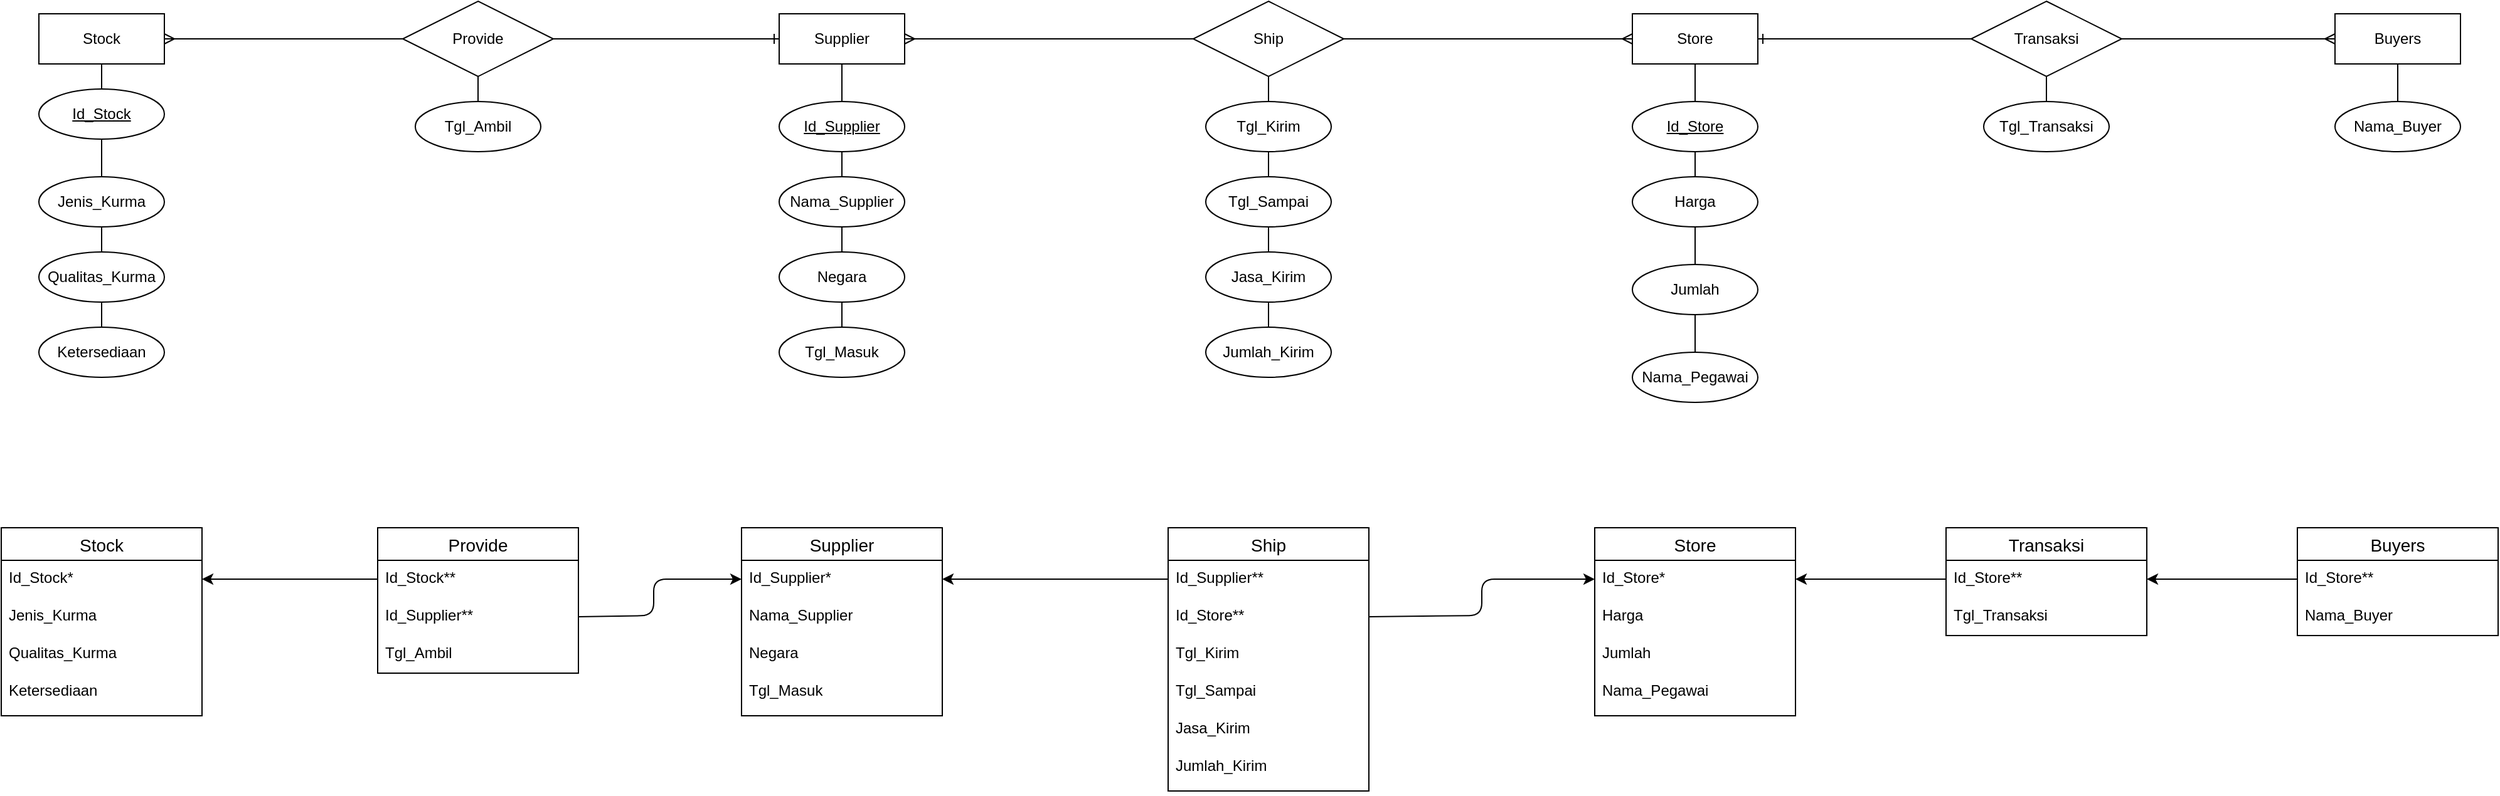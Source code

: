 <mxfile version="14.6.6" type="device"><diagram id="KUfPyJ750ZyNFwixVjuL" name="Page-1"><mxGraphModel dx="2792" dy="872" grid="1" gridSize="10" guides="1" tooltips="1" connect="1" arrows="1" fold="1" page="1" pageScale="1" pageWidth="850" pageHeight="1100" math="0" shadow="0"><root><mxCell id="0"/><mxCell id="1" parent="0"/><mxCell id="P723FpoUituXrHKXoF49-1" value="Supplier" style="whiteSpace=wrap;html=1;align=center;" vertex="1" parent="1"><mxGeometry x="-130" y="140" width="100" height="40" as="geometry"/></mxCell><mxCell id="P723FpoUituXrHKXoF49-2" value="Stock" style="whiteSpace=wrap;html=1;align=center;" vertex="1" parent="1"><mxGeometry x="-720" y="140" width="100" height="40" as="geometry"/></mxCell><mxCell id="P723FpoUituXrHKXoF49-3" value="Store" style="whiteSpace=wrap;html=1;align=center;" vertex="1" parent="1"><mxGeometry x="550" y="140" width="100" height="40" as="geometry"/></mxCell><mxCell id="P723FpoUituXrHKXoF49-4" value="Id_Supplier" style="ellipse;whiteSpace=wrap;html=1;align=center;fontStyle=4;" vertex="1" parent="1"><mxGeometry x="-130" y="210" width="100" height="40" as="geometry"/></mxCell><mxCell id="P723FpoUituXrHKXoF49-5" value="Id_Store" style="ellipse;whiteSpace=wrap;html=1;align=center;fontStyle=4;" vertex="1" parent="1"><mxGeometry x="550" y="210" width="100" height="40" as="geometry"/></mxCell><mxCell id="P723FpoUituXrHKXoF49-6" value="Id_Stock" style="ellipse;whiteSpace=wrap;html=1;align=center;fontStyle=4;" vertex="1" parent="1"><mxGeometry x="-720" y="200" width="100" height="40" as="geometry"/></mxCell><mxCell id="P723FpoUituXrHKXoF49-7" value="Ship" style="shape=rhombus;perimeter=rhombusPerimeter;whiteSpace=wrap;html=1;align=center;" vertex="1" parent="1"><mxGeometry x="200" y="130" width="120" height="60" as="geometry"/></mxCell><mxCell id="P723FpoUituXrHKXoF49-8" value="Nama_Supplier" style="ellipse;whiteSpace=wrap;html=1;align=center;" vertex="1" parent="1"><mxGeometry x="-130" y="270" width="100" height="40" as="geometry"/></mxCell><mxCell id="P723FpoUituXrHKXoF49-9" value="Negara" style="ellipse;whiteSpace=wrap;html=1;align=center;" vertex="1" parent="1"><mxGeometry x="-130" y="330" width="100" height="40" as="geometry"/></mxCell><mxCell id="P723FpoUituXrHKXoF49-10" value="Tgl_Masuk" style="ellipse;whiteSpace=wrap;html=1;align=center;" vertex="1" parent="1"><mxGeometry x="-130" y="390" width="100" height="40" as="geometry"/></mxCell><mxCell id="P723FpoUituXrHKXoF49-11" value="Jenis_Kurma" style="ellipse;whiteSpace=wrap;html=1;align=center;" vertex="1" parent="1"><mxGeometry x="-720" y="270" width="100" height="40" as="geometry"/></mxCell><mxCell id="P723FpoUituXrHKXoF49-12" value="Tgl_Kirim" style="ellipse;whiteSpace=wrap;html=1;align=center;" vertex="1" parent="1"><mxGeometry x="210" y="210" width="100" height="40" as="geometry"/></mxCell><mxCell id="P723FpoUituXrHKXoF49-15" value="Tgl_Sampai" style="ellipse;whiteSpace=wrap;html=1;align=center;" vertex="1" parent="1"><mxGeometry x="210" y="270" width="100" height="40" as="geometry"/></mxCell><mxCell id="P723FpoUituXrHKXoF49-16" value="Jasa_Kirim" style="ellipse;whiteSpace=wrap;html=1;align=center;" vertex="1" parent="1"><mxGeometry x="210" y="330" width="100" height="40" as="geometry"/></mxCell><mxCell id="P723FpoUituXrHKXoF49-17" value="Jumlah_Kirim" style="ellipse;whiteSpace=wrap;html=1;align=center;" vertex="1" parent="1"><mxGeometry x="210" y="390" width="100" height="40" as="geometry"/></mxCell><mxCell id="P723FpoUituXrHKXoF49-18" value="Qualitas_Kurma" style="ellipse;whiteSpace=wrap;html=1;align=center;" vertex="1" parent="1"><mxGeometry x="-720" y="330" width="100" height="40" as="geometry"/></mxCell><mxCell id="P723FpoUituXrHKXoF49-19" value="Ketersediaan" style="ellipse;whiteSpace=wrap;html=1;align=center;" vertex="1" parent="1"><mxGeometry x="-720" y="390" width="100" height="40" as="geometry"/></mxCell><mxCell id="P723FpoUituXrHKXoF49-21" value="Harga" style="ellipse;whiteSpace=wrap;html=1;align=center;" vertex="1" parent="1"><mxGeometry x="550" y="270" width="100" height="40" as="geometry"/></mxCell><mxCell id="P723FpoUituXrHKXoF49-22" value="Jumlah" style="ellipse;whiteSpace=wrap;html=1;align=center;" vertex="1" parent="1"><mxGeometry x="550" y="340" width="100" height="40" as="geometry"/></mxCell><mxCell id="P723FpoUituXrHKXoF49-25" value="Nama_Pegawai" style="ellipse;whiteSpace=wrap;html=1;align=center;" vertex="1" parent="1"><mxGeometry x="550" y="410" width="100" height="40" as="geometry"/></mxCell><mxCell id="P723FpoUituXrHKXoF49-26" value="Buyers" style="whiteSpace=wrap;html=1;align=center;" vertex="1" parent="1"><mxGeometry x="1110" y="140" width="100" height="40" as="geometry"/></mxCell><mxCell id="P723FpoUituXrHKXoF49-29" value="" style="endArrow=none;html=1;rounded=0;exitX=0.5;exitY=0;exitDx=0;exitDy=0;entryX=0.5;entryY=1;entryDx=0;entryDy=0;" edge="1" parent="1" source="P723FpoUituXrHKXoF49-4" target="P723FpoUituXrHKXoF49-1"><mxGeometry relative="1" as="geometry"><mxPoint x="150" y="260" as="sourcePoint"/><mxPoint x="310" y="260" as="targetPoint"/></mxGeometry></mxCell><mxCell id="P723FpoUituXrHKXoF49-31" value="" style="endArrow=none;html=1;rounded=0;exitX=0.5;exitY=1;exitDx=0;exitDy=0;entryX=0.5;entryY=0;entryDx=0;entryDy=0;" edge="1" parent="1" source="P723FpoUituXrHKXoF49-4" target="P723FpoUituXrHKXoF49-8"><mxGeometry relative="1" as="geometry"><mxPoint x="150" y="260" as="sourcePoint"/><mxPoint x="310" y="260" as="targetPoint"/></mxGeometry></mxCell><mxCell id="P723FpoUituXrHKXoF49-32" value="" style="endArrow=none;html=1;rounded=0;exitX=0.5;exitY=1;exitDx=0;exitDy=0;entryX=0.5;entryY=0;entryDx=0;entryDy=0;" edge="1" parent="1" source="P723FpoUituXrHKXoF49-8" target="P723FpoUituXrHKXoF49-9"><mxGeometry relative="1" as="geometry"><mxPoint x="-70" y="260" as="sourcePoint"/><mxPoint x="-70" y="280" as="targetPoint"/></mxGeometry></mxCell><mxCell id="P723FpoUituXrHKXoF49-33" value="" style="endArrow=none;html=1;rounded=0;exitX=0.5;exitY=1;exitDx=0;exitDy=0;entryX=0.5;entryY=0;entryDx=0;entryDy=0;" edge="1" parent="1" source="P723FpoUituXrHKXoF49-9" target="P723FpoUituXrHKXoF49-10"><mxGeometry relative="1" as="geometry"><mxPoint x="150" y="330" as="sourcePoint"/><mxPoint x="310" y="330" as="targetPoint"/></mxGeometry></mxCell><mxCell id="P723FpoUituXrHKXoF49-34" value="" style="endArrow=none;html=1;rounded=0;exitX=0.5;exitY=1;exitDx=0;exitDy=0;entryX=0.5;entryY=0;entryDx=0;entryDy=0;" edge="1" parent="1" source="P723FpoUituXrHKXoF49-7" target="P723FpoUituXrHKXoF49-12"><mxGeometry relative="1" as="geometry"><mxPoint x="410" y="200" as="sourcePoint"/><mxPoint x="570" y="200" as="targetPoint"/></mxGeometry></mxCell><mxCell id="P723FpoUituXrHKXoF49-35" value="" style="endArrow=none;html=1;rounded=0;entryX=0.5;entryY=0;entryDx=0;entryDy=0;" edge="1" parent="1" target="P723FpoUituXrHKXoF49-15"><mxGeometry relative="1" as="geometry"><mxPoint x="260" y="250" as="sourcePoint"/><mxPoint x="270.0" y="220" as="targetPoint"/></mxGeometry></mxCell><mxCell id="P723FpoUituXrHKXoF49-36" value="" style="endArrow=none;html=1;rounded=0;exitX=0.5;exitY=1;exitDx=0;exitDy=0;entryX=0.5;entryY=0;entryDx=0;entryDy=0;" edge="1" parent="1" source="P723FpoUituXrHKXoF49-15" target="P723FpoUituXrHKXoF49-16"><mxGeometry relative="1" as="geometry"><mxPoint x="280.0" y="210" as="sourcePoint"/><mxPoint x="280.0" y="230" as="targetPoint"/></mxGeometry></mxCell><mxCell id="P723FpoUituXrHKXoF49-37" value="" style="endArrow=none;html=1;rounded=0;exitX=0.5;exitY=1;exitDx=0;exitDy=0;entryX=0.5;entryY=0;entryDx=0;entryDy=0;" edge="1" parent="1" source="P723FpoUituXrHKXoF49-2" target="P723FpoUituXrHKXoF49-6"><mxGeometry relative="1" as="geometry"><mxPoint x="-620" y="200" as="sourcePoint"/><mxPoint x="-460" y="200" as="targetPoint"/></mxGeometry></mxCell><mxCell id="P723FpoUituXrHKXoF49-38" value="" style="endArrow=none;html=1;rounded=0;exitX=0.5;exitY=1;exitDx=0;exitDy=0;entryX=0.5;entryY=0;entryDx=0;entryDy=0;" edge="1" parent="1" source="P723FpoUituXrHKXoF49-6" target="P723FpoUituXrHKXoF49-11"><mxGeometry relative="1" as="geometry"><mxPoint x="-660" y="190" as="sourcePoint"/><mxPoint x="-660" y="210" as="targetPoint"/></mxGeometry></mxCell><mxCell id="P723FpoUituXrHKXoF49-39" value="" style="endArrow=none;html=1;rounded=0;exitX=0.5;exitY=1;exitDx=0;exitDy=0;entryX=0.5;entryY=0;entryDx=0;entryDy=0;" edge="1" parent="1" source="P723FpoUituXrHKXoF49-11" target="P723FpoUituXrHKXoF49-18"><mxGeometry relative="1" as="geometry"><mxPoint x="-660" y="250" as="sourcePoint"/><mxPoint x="-660" y="280" as="targetPoint"/></mxGeometry></mxCell><mxCell id="P723FpoUituXrHKXoF49-40" value="" style="endArrow=none;html=1;rounded=0;entryX=0.5;entryY=0;entryDx=0;entryDy=0;" edge="1" parent="1" target="P723FpoUituXrHKXoF49-19"><mxGeometry relative="1" as="geometry"><mxPoint x="-670" y="370" as="sourcePoint"/><mxPoint x="-650" y="290" as="targetPoint"/></mxGeometry></mxCell><mxCell id="P723FpoUituXrHKXoF49-41" value="" style="endArrow=none;html=1;rounded=0;exitX=0.5;exitY=1;exitDx=0;exitDy=0;entryX=0.5;entryY=0;entryDx=0;entryDy=0;" edge="1" parent="1" source="P723FpoUituXrHKXoF49-3" target="P723FpoUituXrHKXoF49-5"><mxGeometry relative="1" as="geometry"><mxPoint x="670" y="260" as="sourcePoint"/><mxPoint x="830" y="260" as="targetPoint"/></mxGeometry></mxCell><mxCell id="P723FpoUituXrHKXoF49-42" value="" style="endArrow=none;html=1;rounded=0;entryX=0.5;entryY=0;entryDx=0;entryDy=0;" edge="1" parent="1" target="P723FpoUituXrHKXoF49-21"><mxGeometry relative="1" as="geometry"><mxPoint x="600" y="250" as="sourcePoint"/><mxPoint x="610" y="220" as="targetPoint"/></mxGeometry></mxCell><mxCell id="P723FpoUituXrHKXoF49-43" value="" style="endArrow=none;html=1;rounded=0;exitX=0.5;exitY=1;exitDx=0;exitDy=0;entryX=0.5;entryY=0;entryDx=0;entryDy=0;" edge="1" parent="1" source="P723FpoUituXrHKXoF49-21" target="P723FpoUituXrHKXoF49-22"><mxGeometry relative="1" as="geometry"><mxPoint x="620" y="200" as="sourcePoint"/><mxPoint x="620" y="230" as="targetPoint"/></mxGeometry></mxCell><mxCell id="P723FpoUituXrHKXoF49-45" value="" style="endArrow=none;html=1;rounded=0;entryX=0.5;entryY=0;entryDx=0;entryDy=0;exitX=0.5;exitY=1;exitDx=0;exitDy=0;" edge="1" parent="1" source="P723FpoUituXrHKXoF49-22" target="P723FpoUituXrHKXoF49-25"><mxGeometry relative="1" as="geometry"><mxPoint x="510" y="220" as="sourcePoint"/><mxPoint x="510" y="250" as="targetPoint"/></mxGeometry></mxCell><mxCell id="P723FpoUituXrHKXoF49-46" value="" style="endArrow=none;html=1;rounded=0;exitX=0.5;exitY=0;exitDx=0;exitDy=0;entryX=0.5;entryY=1;entryDx=0;entryDy=0;" edge="1" parent="1" source="P723FpoUituXrHKXoF49-47" target="P723FpoUituXrHKXoF49-26"><mxGeometry relative="1" as="geometry"><mxPoint x="1160.0" y="200.0" as="sourcePoint"/><mxPoint x="1290" y="170" as="targetPoint"/></mxGeometry></mxCell><mxCell id="P723FpoUituXrHKXoF49-47" value="Nama_Buyer" style="ellipse;whiteSpace=wrap;html=1;align=center;" vertex="1" parent="1"><mxGeometry x="1110" y="210" width="100" height="40" as="geometry"/></mxCell><mxCell id="P723FpoUituXrHKXoF49-51" value="" style="endArrow=none;html=1;rounded=0;exitX=0.5;exitY=0;exitDx=0;exitDy=0;entryX=0.5;entryY=1;entryDx=0;entryDy=0;" edge="1" parent="1" source="P723FpoUituXrHKXoF49-17" target="P723FpoUituXrHKXoF49-16"><mxGeometry relative="1" as="geometry"><mxPoint x="240" y="300" as="sourcePoint"/><mxPoint x="400" y="300" as="targetPoint"/></mxGeometry></mxCell><mxCell id="P723FpoUituXrHKXoF49-52" value="Provide" style="shape=rhombus;perimeter=rhombusPerimeter;whiteSpace=wrap;html=1;align=center;" vertex="1" parent="1"><mxGeometry x="-430" y="130" width="120" height="60" as="geometry"/></mxCell><mxCell id="P723FpoUituXrHKXoF49-53" value="Tgl_Ambil" style="ellipse;whiteSpace=wrap;html=1;align=center;" vertex="1" parent="1"><mxGeometry x="-420" y="210" width="100" height="40" as="geometry"/></mxCell><mxCell id="P723FpoUituXrHKXoF49-54" value="" style="endArrow=none;html=1;rounded=0;exitX=0.5;exitY=1;exitDx=0;exitDy=0;entryX=0.5;entryY=0;entryDx=0;entryDy=0;" edge="1" parent="1" source="P723FpoUituXrHKXoF49-52" target="P723FpoUituXrHKXoF49-53"><mxGeometry relative="1" as="geometry"><mxPoint x="-220" y="250" as="sourcePoint"/><mxPoint x="-60" y="250" as="targetPoint"/></mxGeometry></mxCell><mxCell id="P723FpoUituXrHKXoF49-55" value="" style="fontSize=12;html=1;endArrow=ERone;endFill=1;entryX=0;entryY=0.5;entryDx=0;entryDy=0;exitX=1;exitY=0.5;exitDx=0;exitDy=0;" edge="1" parent="1" source="P723FpoUituXrHKXoF49-52" target="P723FpoUituXrHKXoF49-1"><mxGeometry width="100" height="100" relative="1" as="geometry"><mxPoint x="-190" y="300" as="sourcePoint"/><mxPoint x="-90" y="200" as="targetPoint"/></mxGeometry></mxCell><mxCell id="P723FpoUituXrHKXoF49-57" value="" style="fontSize=12;html=1;endArrow=ERmany;entryX=0;entryY=0.5;entryDx=0;entryDy=0;exitX=1;exitY=0.5;exitDx=0;exitDy=0;" edge="1" parent="1" source="P723FpoUituXrHKXoF49-7" target="P723FpoUituXrHKXoF49-3"><mxGeometry width="100" height="100" relative="1" as="geometry"><mxPoint x="220" y="330" as="sourcePoint"/><mxPoint x="320" y="230" as="targetPoint"/></mxGeometry></mxCell><mxCell id="P723FpoUituXrHKXoF49-58" value="" style="fontSize=12;html=1;endArrow=ERmany;entryX=1;entryY=0.5;entryDx=0;entryDy=0;exitX=0;exitY=0.5;exitDx=0;exitDy=0;" edge="1" parent="1" source="P723FpoUituXrHKXoF49-7" target="P723FpoUituXrHKXoF49-1"><mxGeometry width="100" height="100" relative="1" as="geometry"><mxPoint x="220" y="330" as="sourcePoint"/><mxPoint x="320" y="230" as="targetPoint"/></mxGeometry></mxCell><mxCell id="P723FpoUituXrHKXoF49-60" style="edgeStyle=none;rounded=0;orthogonalLoop=1;jettySize=auto;html=1;entryX=0;entryY=0.5;entryDx=0;entryDy=0;" edge="1" parent="1" source="P723FpoUituXrHKXoF49-52" target="P723FpoUituXrHKXoF49-52"><mxGeometry relative="1" as="geometry"/></mxCell><mxCell id="P723FpoUituXrHKXoF49-61" value="" style="fontSize=12;html=1;endArrow=ERmany;exitX=0;exitY=0.5;exitDx=0;exitDy=0;" edge="1" parent="1" source="P723FpoUituXrHKXoF49-52" target="P723FpoUituXrHKXoF49-2"><mxGeometry width="100" height="100" relative="1" as="geometry"><mxPoint x="-350" y="290" as="sourcePoint"/><mxPoint x="-570" y="160" as="targetPoint"/></mxGeometry></mxCell><mxCell id="P723FpoUituXrHKXoF49-65" value="Transaksi" style="shape=rhombus;perimeter=rhombusPerimeter;whiteSpace=wrap;html=1;align=center;" vertex="1" parent="1"><mxGeometry x="820" y="130" width="120" height="60" as="geometry"/></mxCell><mxCell id="P723FpoUituXrHKXoF49-66" value="Tgl_Transaksi" style="ellipse;whiteSpace=wrap;html=1;align=center;" vertex="1" parent="1"><mxGeometry x="830" y="210" width="100" height="40" as="geometry"/></mxCell><mxCell id="P723FpoUituXrHKXoF49-67" value="" style="endArrow=none;html=1;rounded=0;entryX=0.5;entryY=0;entryDx=0;entryDy=0;exitX=0.5;exitY=1;exitDx=0;exitDy=0;" edge="1" parent="1" source="P723FpoUituXrHKXoF49-65" target="P723FpoUituXrHKXoF49-66"><mxGeometry relative="1" as="geometry"><mxPoint x="720" y="220" as="sourcePoint"/><mxPoint x="880" y="220" as="targetPoint"/></mxGeometry></mxCell><mxCell id="P723FpoUituXrHKXoF49-68" value="" style="fontSize=12;html=1;endArrow=ERmany;entryX=0;entryY=0.5;entryDx=0;entryDy=0;" edge="1" parent="1" source="P723FpoUituXrHKXoF49-65" target="P723FpoUituXrHKXoF49-26"><mxGeometry width="100" height="100" relative="1" as="geometry"><mxPoint x="800" y="270" as="sourcePoint"/><mxPoint x="900" y="170" as="targetPoint"/></mxGeometry></mxCell><mxCell id="P723FpoUituXrHKXoF49-69" value="" style="fontSize=12;html=1;endArrow=ERone;endFill=1;entryX=1;entryY=0.5;entryDx=0;entryDy=0;" edge="1" parent="1" source="P723FpoUituXrHKXoF49-65" target="P723FpoUituXrHKXoF49-3"><mxGeometry width="100" height="100" relative="1" as="geometry"><mxPoint x="800" y="270" as="sourcePoint"/><mxPoint x="900" y="170" as="targetPoint"/></mxGeometry></mxCell><mxCell id="P723FpoUituXrHKXoF49-72" value="Stock" style="swimlane;fontStyle=0;childLayout=stackLayout;horizontal=1;startSize=26;horizontalStack=0;resizeParent=1;resizeParentMax=0;resizeLast=0;collapsible=1;marginBottom=0;align=center;fontSize=14;" vertex="1" parent="1"><mxGeometry x="-750" y="550" width="160" height="150" as="geometry"/></mxCell><mxCell id="P723FpoUituXrHKXoF49-73" value="Id_Stock*" style="text;strokeColor=none;fillColor=none;spacingLeft=4;spacingRight=4;overflow=hidden;rotatable=0;points=[[0,0.5],[1,0.5]];portConstraint=eastwest;fontSize=12;" vertex="1" parent="P723FpoUituXrHKXoF49-72"><mxGeometry y="26" width="160" height="30" as="geometry"/></mxCell><mxCell id="P723FpoUituXrHKXoF49-74" value="Jenis_Kurma" style="text;strokeColor=none;fillColor=none;spacingLeft=4;spacingRight=4;overflow=hidden;rotatable=0;points=[[0,0.5],[1,0.5]];portConstraint=eastwest;fontSize=12;" vertex="1" parent="P723FpoUituXrHKXoF49-72"><mxGeometry y="56" width="160" height="30" as="geometry"/></mxCell><mxCell id="P723FpoUituXrHKXoF49-75" value="Qualitas_Kurma" style="text;strokeColor=none;fillColor=none;spacingLeft=4;spacingRight=4;overflow=hidden;rotatable=0;points=[[0,0.5],[1,0.5]];portConstraint=eastwest;fontSize=12;" vertex="1" parent="P723FpoUituXrHKXoF49-72"><mxGeometry y="86" width="160" height="64" as="geometry"/></mxCell><mxCell id="P723FpoUituXrHKXoF49-76" value="Ketersediaan" style="text;strokeColor=none;fillColor=none;spacingLeft=4;spacingRight=4;overflow=hidden;rotatable=0;points=[[0,0.5],[1,0.5]];portConstraint=eastwest;fontSize=12;" vertex="1" parent="1"><mxGeometry x="-750" y="666" width="160" height="30" as="geometry"/></mxCell><mxCell id="P723FpoUituXrHKXoF49-79" value="Provide" style="swimlane;fontStyle=0;childLayout=stackLayout;horizontal=1;startSize=26;horizontalStack=0;resizeParent=1;resizeParentMax=0;resizeLast=0;collapsible=1;marginBottom=0;align=center;fontSize=14;" vertex="1" parent="1"><mxGeometry x="-450" y="550" width="160" height="116" as="geometry"/></mxCell><mxCell id="P723FpoUituXrHKXoF49-80" value="Id_Stock**" style="text;strokeColor=none;fillColor=none;spacingLeft=4;spacingRight=4;overflow=hidden;rotatable=0;points=[[0,0.5],[1,0.5]];portConstraint=eastwest;fontSize=12;" vertex="1" parent="P723FpoUituXrHKXoF49-79"><mxGeometry y="26" width="160" height="30" as="geometry"/></mxCell><mxCell id="P723FpoUituXrHKXoF49-81" value="Id_Supplier**" style="text;strokeColor=none;fillColor=none;spacingLeft=4;spacingRight=4;overflow=hidden;rotatable=0;points=[[0,0.5],[1,0.5]];portConstraint=eastwest;fontSize=12;" vertex="1" parent="P723FpoUituXrHKXoF49-79"><mxGeometry y="56" width="160" height="30" as="geometry"/></mxCell><mxCell id="P723FpoUituXrHKXoF49-82" value="Tgl_Ambil" style="text;strokeColor=none;fillColor=none;spacingLeft=4;spacingRight=4;overflow=hidden;rotatable=0;points=[[0,0.5],[1,0.5]];portConstraint=eastwest;fontSize=12;" vertex="1" parent="P723FpoUituXrHKXoF49-79"><mxGeometry y="86" width="160" height="30" as="geometry"/></mxCell><mxCell id="P723FpoUituXrHKXoF49-83" value="" style="endArrow=classic;html=1;entryX=1;entryY=0.5;entryDx=0;entryDy=0;exitX=0;exitY=0.5;exitDx=0;exitDy=0;" edge="1" parent="1" source="P723FpoUituXrHKXoF49-80" target="P723FpoUituXrHKXoF49-73"><mxGeometry width="50" height="50" relative="1" as="geometry"><mxPoint x="-350" y="640" as="sourcePoint"/><mxPoint x="-300" y="590" as="targetPoint"/></mxGeometry></mxCell><mxCell id="P723FpoUituXrHKXoF49-84" value="Supplier" style="swimlane;fontStyle=0;childLayout=stackLayout;horizontal=1;startSize=26;horizontalStack=0;resizeParent=1;resizeParentMax=0;resizeLast=0;collapsible=1;marginBottom=0;align=center;fontSize=14;" vertex="1" parent="1"><mxGeometry x="-160" y="550" width="160" height="150" as="geometry"/></mxCell><mxCell id="P723FpoUituXrHKXoF49-85" value="Id_Supplier*" style="text;strokeColor=none;fillColor=none;spacingLeft=4;spacingRight=4;overflow=hidden;rotatable=0;points=[[0,0.5],[1,0.5]];portConstraint=eastwest;fontSize=12;" vertex="1" parent="P723FpoUituXrHKXoF49-84"><mxGeometry y="26" width="160" height="30" as="geometry"/></mxCell><mxCell id="P723FpoUituXrHKXoF49-86" value="Nama_Supplier" style="text;strokeColor=none;fillColor=none;spacingLeft=4;spacingRight=4;overflow=hidden;rotatable=0;points=[[0,0.5],[1,0.5]];portConstraint=eastwest;fontSize=12;" vertex="1" parent="P723FpoUituXrHKXoF49-84"><mxGeometry y="56" width="160" height="30" as="geometry"/></mxCell><mxCell id="P723FpoUituXrHKXoF49-87" value="Negara" style="text;strokeColor=none;fillColor=none;spacingLeft=4;spacingRight=4;overflow=hidden;rotatable=0;points=[[0,0.5],[1,0.5]];portConstraint=eastwest;fontSize=12;" vertex="1" parent="P723FpoUituXrHKXoF49-84"><mxGeometry y="86" width="160" height="64" as="geometry"/></mxCell><mxCell id="P723FpoUituXrHKXoF49-88" value="Tgl_Masuk" style="text;strokeColor=none;fillColor=none;spacingLeft=4;spacingRight=4;overflow=hidden;rotatable=0;points=[[0,0.5],[1,0.5]];portConstraint=eastwest;fontSize=12;" vertex="1" parent="1"><mxGeometry x="-160" y="666" width="160" height="30" as="geometry"/></mxCell><mxCell id="P723FpoUituXrHKXoF49-89" value="" style="endArrow=classic;html=1;exitX=1;exitY=0.5;exitDx=0;exitDy=0;entryX=0;entryY=0.5;entryDx=0;entryDy=0;" edge="1" parent="1" source="P723FpoUituXrHKXoF49-81" target="P723FpoUituXrHKXoF49-85"><mxGeometry width="50" height="50" relative="1" as="geometry"><mxPoint x="30" y="660" as="sourcePoint"/><mxPoint x="80" y="610" as="targetPoint"/><Array as="points"><mxPoint x="-230" y="620"/><mxPoint x="-230" y="591"/></Array></mxGeometry></mxCell><mxCell id="P723FpoUituXrHKXoF49-90" value="Ship" style="swimlane;fontStyle=0;childLayout=stackLayout;horizontal=1;startSize=26;horizontalStack=0;resizeParent=1;resizeParentMax=0;resizeLast=0;collapsible=1;marginBottom=0;align=center;fontSize=14;" vertex="1" parent="1"><mxGeometry x="180" y="550" width="160" height="210" as="geometry"/></mxCell><mxCell id="P723FpoUituXrHKXoF49-91" value="Id_Supplier**" style="text;strokeColor=none;fillColor=none;spacingLeft=4;spacingRight=4;overflow=hidden;rotatable=0;points=[[0,0.5],[1,0.5]];portConstraint=eastwest;fontSize=12;" vertex="1" parent="P723FpoUituXrHKXoF49-90"><mxGeometry y="26" width="160" height="30" as="geometry"/></mxCell><mxCell id="P723FpoUituXrHKXoF49-92" value="Id_Store**" style="text;strokeColor=none;fillColor=none;spacingLeft=4;spacingRight=4;overflow=hidden;rotatable=0;points=[[0,0.5],[1,0.5]];portConstraint=eastwest;fontSize=12;" vertex="1" parent="P723FpoUituXrHKXoF49-90"><mxGeometry y="56" width="160" height="30" as="geometry"/></mxCell><mxCell id="P723FpoUituXrHKXoF49-93" value="Tgl_Kirim" style="text;strokeColor=none;fillColor=none;spacingLeft=4;spacingRight=4;overflow=hidden;rotatable=0;points=[[0,0.5],[1,0.5]];portConstraint=eastwest;fontSize=12;" vertex="1" parent="P723FpoUituXrHKXoF49-90"><mxGeometry y="86" width="160" height="124" as="geometry"/></mxCell><mxCell id="P723FpoUituXrHKXoF49-94" value="Tgl_Sampai" style="text;strokeColor=none;fillColor=none;spacingLeft=4;spacingRight=4;overflow=hidden;rotatable=0;points=[[0,0.5],[1,0.5]];portConstraint=eastwest;fontSize=12;" vertex="1" parent="1"><mxGeometry x="180" y="666" width="160" height="30" as="geometry"/></mxCell><mxCell id="P723FpoUituXrHKXoF49-95" value="Jasa_Kirim" style="text;strokeColor=none;fillColor=none;spacingLeft=4;spacingRight=4;overflow=hidden;rotatable=0;points=[[0,0.5],[1,0.5]];portConstraint=eastwest;fontSize=12;" vertex="1" parent="1"><mxGeometry x="180" y="696" width="160" height="30" as="geometry"/></mxCell><mxCell id="P723FpoUituXrHKXoF49-96" value="Jumlah_Kirim" style="text;strokeColor=none;fillColor=none;spacingLeft=4;spacingRight=4;overflow=hidden;rotatable=0;points=[[0,0.5],[1,0.5]];portConstraint=eastwest;fontSize=12;" vertex="1" parent="1"><mxGeometry x="180" y="726" width="160" height="30" as="geometry"/></mxCell><mxCell id="P723FpoUituXrHKXoF49-97" value="" style="endArrow=classic;html=1;entryX=1;entryY=0.5;entryDx=0;entryDy=0;exitX=0;exitY=0.5;exitDx=0;exitDy=0;" edge="1" parent="1" source="P723FpoUituXrHKXoF49-91" target="P723FpoUituXrHKXoF49-85"><mxGeometry width="50" height="50" relative="1" as="geometry"><mxPoint x="380" y="520" as="sourcePoint"/><mxPoint x="430" y="470" as="targetPoint"/></mxGeometry></mxCell><mxCell id="P723FpoUituXrHKXoF49-98" value="Store" style="swimlane;fontStyle=0;childLayout=stackLayout;horizontal=1;startSize=26;horizontalStack=0;resizeParent=1;resizeParentMax=0;resizeLast=0;collapsible=1;marginBottom=0;align=center;fontSize=14;" vertex="1" parent="1"><mxGeometry x="520" y="550" width="160" height="150" as="geometry"/></mxCell><mxCell id="P723FpoUituXrHKXoF49-99" value="Id_Store*" style="text;strokeColor=none;fillColor=none;spacingLeft=4;spacingRight=4;overflow=hidden;rotatable=0;points=[[0,0.5],[1,0.5]];portConstraint=eastwest;fontSize=12;" vertex="1" parent="P723FpoUituXrHKXoF49-98"><mxGeometry y="26" width="160" height="30" as="geometry"/></mxCell><mxCell id="P723FpoUituXrHKXoF49-100" value="Harga" style="text;strokeColor=none;fillColor=none;spacingLeft=4;spacingRight=4;overflow=hidden;rotatable=0;points=[[0,0.5],[1,0.5]];portConstraint=eastwest;fontSize=12;" vertex="1" parent="P723FpoUituXrHKXoF49-98"><mxGeometry y="56" width="160" height="30" as="geometry"/></mxCell><mxCell id="P723FpoUituXrHKXoF49-101" value="Jumlah" style="text;strokeColor=none;fillColor=none;spacingLeft=4;spacingRight=4;overflow=hidden;rotatable=0;points=[[0,0.5],[1,0.5]];portConstraint=eastwest;fontSize=12;" vertex="1" parent="P723FpoUituXrHKXoF49-98"><mxGeometry y="86" width="160" height="64" as="geometry"/></mxCell><mxCell id="P723FpoUituXrHKXoF49-102" value="Nama_Pegawai" style="text;strokeColor=none;fillColor=none;spacingLeft=4;spacingRight=4;overflow=hidden;rotatable=0;points=[[0,0.5],[1,0.5]];portConstraint=eastwest;fontSize=12;" vertex="1" parent="1"><mxGeometry x="520" y="666" width="160" height="30" as="geometry"/></mxCell><mxCell id="P723FpoUituXrHKXoF49-103" value="" style="endArrow=classic;html=1;exitX=1;exitY=0.5;exitDx=0;exitDy=0;entryX=0;entryY=0.5;entryDx=0;entryDy=0;" edge="1" parent="1" source="P723FpoUituXrHKXoF49-92" target="P723FpoUituXrHKXoF49-99"><mxGeometry width="50" height="50" relative="1" as="geometry"><mxPoint x="580" y="520" as="sourcePoint"/><mxPoint x="630" y="470" as="targetPoint"/><Array as="points"><mxPoint x="430" y="620"/><mxPoint x="430" y="591"/></Array></mxGeometry></mxCell><mxCell id="P723FpoUituXrHKXoF49-104" value="Transaksi" style="swimlane;fontStyle=0;childLayout=stackLayout;horizontal=1;startSize=26;horizontalStack=0;resizeParent=1;resizeParentMax=0;resizeLast=0;collapsible=1;marginBottom=0;align=center;fontSize=14;" vertex="1" parent="1"><mxGeometry x="800" y="550" width="160" height="86" as="geometry"/></mxCell><mxCell id="P723FpoUituXrHKXoF49-105" value="Id_Store**" style="text;strokeColor=none;fillColor=none;spacingLeft=4;spacingRight=4;overflow=hidden;rotatable=0;points=[[0,0.5],[1,0.5]];portConstraint=eastwest;fontSize=12;" vertex="1" parent="P723FpoUituXrHKXoF49-104"><mxGeometry y="26" width="160" height="30" as="geometry"/></mxCell><mxCell id="P723FpoUituXrHKXoF49-106" value="Tgl_Transaksi" style="text;strokeColor=none;fillColor=none;spacingLeft=4;spacingRight=4;overflow=hidden;rotatable=0;points=[[0,0.5],[1,0.5]];portConstraint=eastwest;fontSize=12;" vertex="1" parent="P723FpoUituXrHKXoF49-104"><mxGeometry y="56" width="160" height="30" as="geometry"/></mxCell><mxCell id="P723FpoUituXrHKXoF49-108" value="Buyers" style="swimlane;fontStyle=0;childLayout=stackLayout;horizontal=1;startSize=26;horizontalStack=0;resizeParent=1;resizeParentMax=0;resizeLast=0;collapsible=1;marginBottom=0;align=center;fontSize=14;" vertex="1" parent="1"><mxGeometry x="1080" y="550" width="160" height="86" as="geometry"/></mxCell><mxCell id="P723FpoUituXrHKXoF49-109" value="Id_Store**" style="text;strokeColor=none;fillColor=none;spacingLeft=4;spacingRight=4;overflow=hidden;rotatable=0;points=[[0,0.5],[1,0.5]];portConstraint=eastwest;fontSize=12;" vertex="1" parent="P723FpoUituXrHKXoF49-108"><mxGeometry y="26" width="160" height="30" as="geometry"/></mxCell><mxCell id="P723FpoUituXrHKXoF49-110" value="Nama_Buyer" style="text;strokeColor=none;fillColor=none;spacingLeft=4;spacingRight=4;overflow=hidden;rotatable=0;points=[[0,0.5],[1,0.5]];portConstraint=eastwest;fontSize=12;" vertex="1" parent="P723FpoUituXrHKXoF49-108"><mxGeometry y="56" width="160" height="30" as="geometry"/></mxCell><mxCell id="P723FpoUituXrHKXoF49-112" value="" style="endArrow=classic;html=1;entryX=1;entryY=0.5;entryDx=0;entryDy=0;exitX=0;exitY=0.5;exitDx=0;exitDy=0;" edge="1" parent="1" source="P723FpoUituXrHKXoF49-105" target="P723FpoUituXrHKXoF49-99"><mxGeometry width="50" height="50" relative="1" as="geometry"><mxPoint x="970" y="440" as="sourcePoint"/><mxPoint x="1020" y="390" as="targetPoint"/></mxGeometry></mxCell><mxCell id="P723FpoUituXrHKXoF49-113" value="" style="endArrow=classic;html=1;entryX=1;entryY=0.5;entryDx=0;entryDy=0;" edge="1" parent="1" source="P723FpoUituXrHKXoF49-109" target="P723FpoUituXrHKXoF49-105"><mxGeometry width="50" height="50" relative="1" as="geometry"><mxPoint x="1180" y="510" as="sourcePoint"/><mxPoint x="1230" y="460" as="targetPoint"/></mxGeometry></mxCell></root></mxGraphModel></diagram></mxfile>